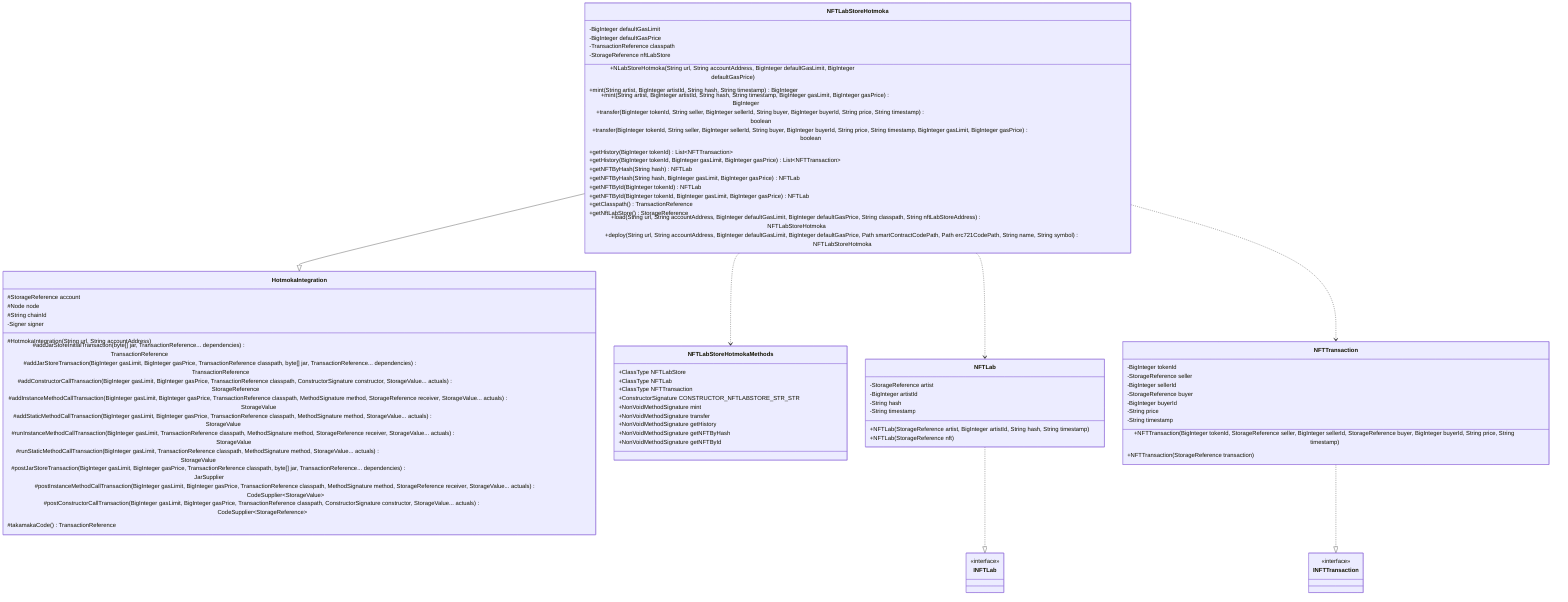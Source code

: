 classDiagram
  class INFTLab
  <<interface>> INFTLab

  class INFTTransaction
  <<interface>> INFTTransaction

  class HotmokaIntegration {
    #StorageReference account
    #Node node
    #String chainId
    -Signer signer

    #HotmokaIntegration(String url, String accountAddress)
    #addJarStoreInitialTransaction(byte[] jar, TransactionReference... dependencies) TransactionReference
    #addJarStoreTransaction(BigInteger gasLimit, BigInteger gasPrice, TransactionReference classpath, byte[] jar, TransactionReference... dependencies) TransactionReference
    #addConstructorCallTransaction(BigInteger gasLimit, BigInteger gasPrice, TransactionReference classpath, ConstructorSignature constructor, StorageValue... actuals) StorageReference
    #addInstanceMethodCallTransaction(BigInteger gasLimit, BigInteger gasPrice, TransactionReference classpath, MethodSignature method, StorageReference receiver, StorageValue... actuals) StorageValue
    #addStaticMethodCallTransaction(BigInteger gasLimit, BigInteger gasPrice, TransactionReference classpath, MethodSignature method, StorageValue... actuals) StorageValue
    #runInstanceMethodCallTransaction(BigInteger gasLimit, TransactionReference classpath, MethodSignature method, StorageReference receiver, StorageValue... actuals) StorageValue
    #runStaticMethodCallTransaction(BigInteger gasLimit, TransactionReference classpath, MethodSignature method, StorageValue... actuals) StorageValue
    #postJarStoreTransaction(BigInteger gasLimit, BigInteger gasPrice, TransactionReference classpath, byte[] jar, TransactionReference... dependencies) JarSupplier
    #postInstanceMethodCallTransaction(BigInteger gasLimit, BigInteger gasPrice, TransactionReference classpath, MethodSignature method, StorageReference receiver, StorageValue... actuals) CodeSupplier~StorageValue~
    #postConstructorCallTransaction(BigInteger gasLimit, BigInteger gasPrice, TransactionReference classpath, ConstructorSignature constructor, StorageValue... actuals) CodeSupplier~StorageReference~
    #takamakaCode() TransactionReference
  }

  class NFTLabStoreHotmoka {
    -BigInteger defaultGasLimit
    -BigInteger defaultGasPrice

    -TransactionReference classpath
    -StorageReference nftLabStore

    +NLabStoreHotmoka(String url, String accountAddress, BigInteger defaultGasLimit, BigInteger defaultGasPrice)
    
    +mint(String artist, BigInteger artistId, String hash, String timestamp) BigInteger
    +mint(String artist, BigInteger artistId, String hash, String timestamp, BigInteger gasLimit, BigInteger gasPrice) BigInteger

    +transfer( BigInteger tokenId, String seller, BigInteger sellerId, String buyer, BigInteger buyerId, String price, String timestamp) boolean
    +transfer( BigInteger tokenId, String seller, BigInteger sellerId, String buyer, BigInteger buyerId, String price, String timestamp, BigInteger gasLimit, BigInteger gasPrice) boolean

    +getHistory(BigInteger tokenId) List~NFTTransaction~
    +getHistory(BigInteger tokenId, BigInteger gasLimit, BigInteger gasPrice) List~NFTTransaction~

    +getNFTByHash(String hash) NFTLab
    +getNFTByHash(String hash, BigInteger gasLimit, BigInteger gasPrice) NFTLab

    +getNFTById(BigInteger tokenId) NFTLab
    +getNFTById(BigInteger tokenId, BigInteger gasLimit, BigInteger gasPrice) NFTLab

    +getClasspath() TransactionReference
    +getNftLabStore() StorageReference

    +load(String url, String accountAddress, BigInteger defaultGasLimit, BigInteger defaultGasPrice, String classpath, String nftLabStoreAddress) NFTLabStoreHotmoka 

    +deploy(String url, String accountAddress, BigInteger defaultGasLimit, BigInteger defaultGasPrice, Path smartContractCodePath, Path erc721CodePath, String name, String symbol) NFTLabStoreHotmoka
  }

  NFTLabStoreHotmoka --|> HotmokaIntegration
  NFTLabStoreHotmoka ..> NFTLabStoreHotmokaMethods
  NFTLabStoreHotmoka ..> NFTLab
  NFTLabStoreHotmoka ..> NFTTransaction

  class NFTLabStoreHotmokaMethods {
    +ClassType NFTLabStore
    +ClassType NFTLab
    +ClassType NFTTransaction
    +ConstructorSignature CONSTRUCTOR_NFTLABSTORE_STR_STR

    +NonVoidMethodSignature mint
    +NonVoidMethodSignature transfer
    +NonVoidMethodSignature getHistory
    +NonVoidMethodSignature getNFTByHash
    +NonVoidMethodSignature getNFTById
  }

  class NFTLab {
    -StorageReference artist
    -BigInteger artistId
    -String hash
    -String timestamp

    +NFTLab(StorageReference artist, BigInteger artistId, String hash, String timestamp)
    +NFTLab(StorageReference nft)
  }

  NFTLab ..|> INFTLab

  class NFTTransaction {
    -BigInteger tokenId
    -StorageReference seller
    -BigInteger sellerId
    -StorageReference buyer
    -BigInteger buyerId
    -String price
    -String timestamp

    +NFTTransaction(BigInteger tokenId, StorageReference seller, BigInteger sellerId, StorageReference buyer, BigInteger buyerId, String price, String timestamp)
    +NFTTransaction(StorageReference transaction)
  }

  NFTTransaction ..|> INFTTransaction
